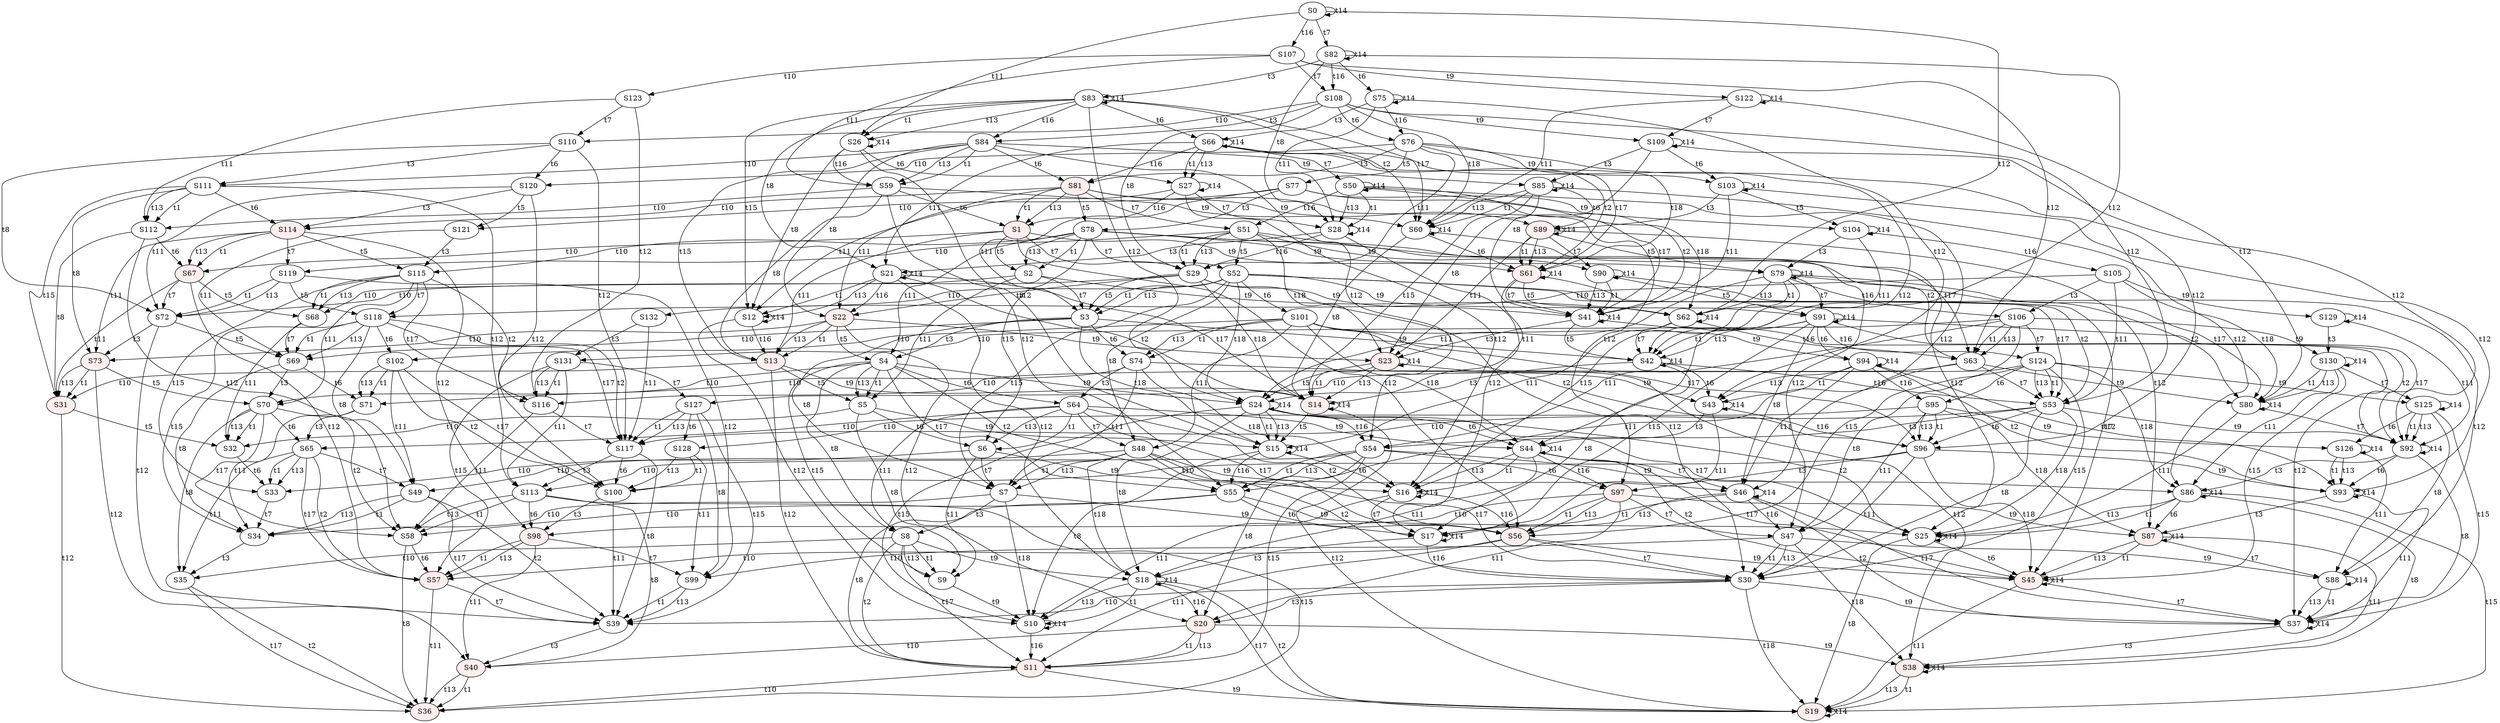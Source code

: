 digraph "SCdebug/6" {
node [fillcolor="#FFFFFF"]; S54 ;
node [fillcolor="#FFFFFF"]; S52 ;
node [fillcolor="#FFFFFF"]; S48 ;
node [fillcolor="#FFFFFF"]; S47 ;
node [style=filled fillcolor="#FFEEEE"]; S20 ;
node [fillcolor="#FFFFFF"]; S4 ;
node [fillcolor="#FFFFFF"]; S8 ;
node [fillcolor="#FFFFFF"]; S124 ;
node [fillcolor="#FFFFFF"]; S46 ;
node [style=filled fillcolor="#FFEEEE"]; S38 ;
node [fillcolor="#FFFFFF"]; S24 ;
node [fillcolor="#FFFFFF"]; S18 ;
node [fillcolor="#FFFFFF"]; S86 ;
node [fillcolor="#FFFFFF"]; S88 ;
node [fillcolor="#FFFFFF"]; S91 ;
node [fillcolor="#FFFFFF"]; S125 ;
node [fillcolor="#FFFFFF"]; S49 ;
node [style=filled fillcolor="#FFEEEE"]; S40 ;
node [fillcolor="#FFFFFF"]; S35 ;
node [fillcolor="#FFFFFF"]; S70 ;
node [fillcolor="#FFFFFF"]; S99 ;
node [fillcolor="#FFFFFF"]; S113 ;
node [fillcolor="#FFFFFF"]; S118 ;
node [fillcolor="#FFFFFF"]; S127 ;
node [style=filled fillcolor="#FFEEEE"]; S1 ;
node [fillcolor="#FFFFFF"]; S76 ;
node [fillcolor="#FFFFFF"]; S107 ;
node [style=filled fillcolor="#FFEEEE"]; S61 ;
node [fillcolor="#FFFFFF"]; S27 ;
node [fillcolor="#FFFFFF"]; S75 ;
node [fillcolor="#FFFFFF"]; S0 ;
node [fillcolor="#FFFFFF"]; S103 ;
node [fillcolor="#FFFFFF"]; S122 ;
node [style=filled fillcolor="#FFEEEE"]; S67 ;
node [fillcolor="#FFFFFF"]; S120 ;
node [fillcolor="#FFFFFF"]; S123 ;
node [fillcolor="#FFFFFF"]; S59 ;
node [fillcolor="#FFFFFF"]; S29 ;
node [style=filled fillcolor="#FFEEEE"]; S13 ;
node [fillcolor="#FFFFFF"]; S108 ;
node [fillcolor="#FFFFFF"]; S60 ;
node [fillcolor="#FFFFFF"]; S41 ;
node [fillcolor="#FFFFFF"]; S28 ;
node [fillcolor="#FFFFFF"]; S26 ;
node [fillcolor="#FFFFFF"]; S12 ;
node [style=filled fillcolor="#FFEEEE"]; S14 ;
node [fillcolor="#FFFFFF"]; S82 ;
node [fillcolor="#FFFFFF"]; S109 ;
node [style=filled fillcolor="#FFEEEE"]; S31 ;
node [fillcolor="#FFFFFF"]; S72 ;
node [fillcolor="#FFFFFF"]; S110 ;
node [fillcolor="#FFFFFF"]; S112 ;
node [style=filled fillcolor="#FFEEEE"]; S81 ;
node [fillcolor="#FFFFFF"]; S66 ;
node [style=filled fillcolor="#FFEEEE"]; S89 ;
node [style=filled fillcolor="#FFEEEE"]; S114 ;
node [fillcolor="#FFFFFF"]; S51 ;
node [style=filled fillcolor="#FFEEEE"]; S22 ;
node [fillcolor="#FFFFFF"]; S84 ;
node [fillcolor="#FFFFFF"]; S50 ;
node [style=filled fillcolor="#FFEEEE"]; S23 ;
node [fillcolor="#FFFFFF"]; S21 ;
node [fillcolor="#FFFFFF"]; S83 ;
node [fillcolor="#FFFFFF"]; S85 ;
node [fillcolor="#FFFFFF"]; S90 ;
node [style=filled fillcolor="#FFEEEE"]; S73 ;
node [fillcolor="#FFFFFF"]; S111 ;
node [fillcolor="#FFFFFF"]; S119 ;
node [fillcolor="#FFFFFF"]; S63 ;
node [style=filled fillcolor="#FFEEEE"]; S56 ;
node [fillcolor="#FFFFFF"]; S2 ;
node [fillcolor="#FFFFFF"]; S6 ;
node [fillcolor="#FFFFFF"]; S74 ;
node [fillcolor="#FFFFFF"]; S77 ;
node [fillcolor="#FFFFFF"]; S96 ;
node [fillcolor="#FFFFFF"]; S105 ;
node [fillcolor="#FFFFFF"]; S62 ;
node [style=filled fillcolor="#FFEEEE"]; S45 ;
node [fillcolor="#FFFFFF"]; S43 ;
node [fillcolor="#FFFFFF"]; S16 ;
node [fillcolor="#FFFFFF"]; S80 ;
node [fillcolor="#FFFFFF"]; S93 ;
node [fillcolor="#FFFFFF"]; S104 ;
node [fillcolor="#FFFFFF"]; S129 ;
node [style=filled fillcolor="#FFEEEE"]; S57 ;
node [fillcolor="#FFFFFF"]; S33 ;
node [fillcolor="#FFFFFF"]; S68 ;
node [fillcolor="#FFFFFF"]; S71 ;
node [fillcolor="#FFFFFF"]; S100 ;
node [fillcolor="#FFFFFF"]; S116 ;
node [fillcolor="#FFFFFF"]; S121 ;
node [fillcolor="#FFFFFF"]; S132 ;
node [fillcolor="#FFFFFF"]; S55 ;
node [fillcolor="#FFFFFF"]; S53 ;
node [fillcolor="#FFFFFF"]; S30 ;
node [fillcolor="#FFFFFF"]; S3 ;
node [fillcolor="#FFFFFF"]; S5 ;
node [fillcolor="#FFFFFF"]; S7 ;
node [fillcolor="#FFFFFF"]; S9 ;
node [style=filled fillcolor="#FFEEEE"]; S11 ;
node [fillcolor="#FFFFFF"]; S42 ;
node [fillcolor="#FFFFFF"]; S37 ;
node [fillcolor="#FFFFFF"]; S25 ;
node [fillcolor="#FFFFFF"]; S10 ;
node [fillcolor="#FFFFFF"]; S15 ;
node [fillcolor="#FFFFFF"]; S17 ;
node [style=filled fillcolor="#FFEEEE"]; S19 ;
node [fillcolor="#FFFFFF"]; S92 ;
node [fillcolor="#FFFFFF"]; S58 ;
node [fillcolor="#FFFFFF"]; S39 ;
node [style=filled fillcolor="#FFEEEE"]; S36 ;
node [fillcolor="#FFFFFF"]; S34 ;
node [fillcolor="#FFFFFF"]; S32 ;
node [fillcolor="#FFFFFF"]; S69 ;
node [fillcolor="#FFFFFF"]; S117 ;
node [fillcolor="#FFFFFF"]; S64 ;
node [fillcolor="#FFFFFF"]; S78 ;
node [fillcolor="#FFFFFF"]; S95 ;
node [style=filled fillcolor="#FFEEEE"]; S97 ;
node [fillcolor="#FFFFFF"]; S101 ;
node [fillcolor="#FFFFFF"]; S106 ;
node [fillcolor="#FFFFFF"]; S44 ;
node [fillcolor="#FFFFFF"]; S79 ;
node [style=filled fillcolor="#FFEEEE"]; S87 ;
node [fillcolor="#FFFFFF"]; S94 ;
node [fillcolor="#FFFFFF"]; S126 ;
node [fillcolor="#FFFFFF"]; S130 ;
node [fillcolor="#FFFFFF"]; S65 ;
node [style=filled fillcolor="#FFEEEE"]; S98 ;
node [fillcolor="#FFFFFF"]; S102 ;
node [fillcolor="#FFFFFF"]; S115 ;
node [fillcolor="#FFFFFF"]; S128 ;
node [fillcolor="#FFFFFF"]; S131 ;
S54 -> S97 [label=t6]
S54 -> S55 [label=t1]
S54 -> S55 [label=t13]
S54 -> S11 [label=t15]
S54 -> S113 [label=t10]
S54 -> S86 [label=t9]
S54 -> S20 [label=t8]
S52 -> S101 [label=t6]
S52 -> S53 [label=t2]
S52 -> S53 [label=t17]
S52 -> S3 [label=t1]
S52 -> S3 [label=t13]
S52 -> S7 [label=t15]
S52 -> S118 [label=t10]
S52 -> S24 [label=t18]
S52 -> S91 [label=t9]
S52 -> S48 [label=t8]
S48 -> S30 [label=t2]
S48 -> S30 [label=t17]
S48 -> S7 [label=t1]
S48 -> S7 [label=t13]
S48 -> S49 [label=t10]
S48 -> S46 [label=t9]
S48 -> S18 [label=t18]
S47 -> S30 [label=t1]
S47 -> S30 [label=t13]
S47 -> S99 [label=t10]
S47 -> S38 [label=t18]
S47 -> S88 [label=t9]
S20 -> S11 [label=t1]
S20 -> S11 [label=t13]
S20 -> S40 [label=t10]
S20 -> S38 [label=t9]
S4 -> S64 [label=t6]
S4 -> S55 [label=t2]
S4 -> S55 [label=t17]
S4 -> S5 [label=t1]
S4 -> S5 [label=t13]
S4 -> S9 [label=t15]
S4 -> S70 [label=t10]
S4 -> S24 [label=t9]
S4 -> S8 [label=t8]
S8 -> S9 [label=t1]
S8 -> S9 [label=t13]
S8 -> S11 [label=t2]
S8 -> S11 [label=t17]
S8 -> S35 [label=t10]
S8 -> S18 [label=t9]
S124 -> S95 [label=t6]
S124 -> S53 [label=t1]
S124 -> S53 [label=t13]
S124 -> S30 [label=t15]
S124 -> S127 [label=t10]
S124 -> S86 [label=t18]
S124 -> S125 [label=t9]
S124 -> S47 [label=t8]
S46 -> S37 [label=t2]
S46 -> S37 [label=t17]
S46 -> S17 [label=t1]
S46 -> S17 [label=t13]
S46 -> S46 [label=t14]
S46 -> S47 [label=t16]
S38 -> S19 [label=t1]
S38 -> S19 [label=t13]
S38 -> S38 [label=t14]
S24 -> S44 [label=t6]
S24 -> S25 [label=t2]
S24 -> S25 [label=t17]
S24 -> S10 [label=t15]
S24 -> S15 [label=t1]
S24 -> S15 [label=t13]
S24 -> S18 [label=t8]
S24 -> S24 [label=t14]
S24 -> S54 [label=t16]
S18 -> S10 [label=t1]
S18 -> S10 [label=t13]
S18 -> S19 [label=t2]
S18 -> S19 [label=t17]
S18 -> S18 [label=t14]
S18 -> S20 [label=t16]
S86 -> S87 [label=t6]
S86 -> S25 [label=t1]
S86 -> S25 [label=t13]
S86 -> S19 [label=t15]
S86 -> S38 [label=t8]
S86 -> S86 [label=t14]
S88 -> S37 [label=t1]
S88 -> S37 [label=t13]
S88 -> S88 [label=t14]
S91 -> S94 [label=t6]
S91 -> S42 [label=t1]
S91 -> S42 [label=t13]
S91 -> S17 [label=t15]
S91 -> S92 [label=t2]
S91 -> S92 [label=t17]
S91 -> S46 [label=t8]
S91 -> S91 [label=t14]
S91 -> S124 [label=t16]
S125 -> S126 [label=t6]
S125 -> S37 [label=t15]
S125 -> S92 [label=t1]
S125 -> S92 [label=t13]
S125 -> S88 [label=t8]
S125 -> S125 [label=t14]
S49 -> S39 [label=t2]
S49 -> S39 [label=t17]
S49 -> S34 [label=t1]
S49 -> S34 [label=t13]
S40 -> S36 [label=t1]
S40 -> S36 [label=t13]
S35 -> S36 [label=t2]
S35 -> S36 [label=t17]
S70 -> S65 [label=t6]
S70 -> S58 [label=t2]
S70 -> S58 [label=t17]
S70 -> S32 [label=t1]
S70 -> S32 [label=t13]
S70 -> S35 [label=t8]
S99 -> S39 [label=t1]
S99 -> S39 [label=t13]
S113 -> S98 [label=t6]
S113 -> S58 [label=t1]
S113 -> S58 [label=t13]
S113 -> S36 [label=t15]
S113 -> S40 [label=t8]
S118 -> S102 [label=t6]
S118 -> S34 [label=t15]
S118 -> S69 [label=t1]
S118 -> S69 [label=t13]
S118 -> S117 [label=t2]
S118 -> S117 [label=t17]
S118 -> S49 [label=t8]
S127 -> S128 [label=t6]
S127 -> S39 [label=t15]
S127 -> S117 [label=t1]
S127 -> S117 [label=t13]
S127 -> S99 [label=t8]
S1 -> S56 [label=t12]
S1 -> S2 [label=t5]
S1 -> S29 [label=t7]
S1 -> S13 [label=t11]
S1 -> S67 [label=t10]
S1 -> S61 [label=t9]
S76 -> S77 [label=t5]
S76 -> S96 [label=t12]
S76 -> S81 [label=t3]
S76 -> S29 [label=t11]
S76 -> S120 [label=t10]
S76 -> S61 [label=t18]
S76 -> S103 [label=t9]
S107 -> S63 [label=t12]
S107 -> S59 [label=t11]
S107 -> S108 [label=t7]
S107 -> S123 [label=t10]
S107 -> S122 [label=t9]
S61 -> S62 [label=t5]
S61 -> S45 [label=t12]
S61 -> S41 [label=t7]
S61 -> S14 [label=t11]
S61 -> S61 [label=t14]
S27 -> S16 [label=t12]
S27 -> S28 [label=t7]
S27 -> S12 [label=t11]
S27 -> S27 [label=t14]
S27 -> S1 [label=t16]
S75 -> S43 [label=t12]
S75 -> S66 [label=t3]
S75 -> S28 [label=t11]
S75 -> S75 [label=t14]
S75 -> S76 [label=t16]
S0 -> S62 [label=t12]
S0 -> S26 [label=t11]
S0 -> S82 [label=t7]
S0 -> S0 [label=t14]
S0 -> S107 [label=t16]
S103 -> S93 [label=t12]
S103 -> S104 [label=t5]
S103 -> S89 [label=t3]
S103 -> S41 [label=t11]
S103 -> S103 [label=t14]
S122 -> S80 [label=t12]
S122 -> S60 [label=t11]
S122 -> S109 [label=t7]
S122 -> S122 [label=t14]
S67 -> S57 [label=t12]
S67 -> S68 [label=t5]
S67 -> S31 [label=t11]
S67 -> S72 [label=t7]
S120 -> S100 [label=t12]
S120 -> S121 [label=t5]
S120 -> S114 [label=t3]
S120 -> S72 [label=t11]
S123 -> S116 [label=t12]
S123 -> S110 [label=t7]
S123 -> S112 [label=t11]
S59 -> S55 [label=t12]
S59 -> S112 [label=t10]
S59 -> S60 [label=t9]
S59 -> S1 [label=t6]
S59 -> S13 [label=t8]
S29 -> S30 [label=t12]
S29 -> S3 [label=t5]
S29 -> S22 [label=t3]
S29 -> S72 [label=t10]
S29 -> S41 [label=t9]
S29 -> S14 [label=t18]
S13 -> S5 [label=t5]
S13 -> S11 [label=t12]
S13 -> S31 [label=t10]
S13 -> S14 [label=t9]
S108 -> S53 [label=t12]
S108 -> S84 [label=t3]
S108 -> S110 [label=t10]
S108 -> S60 [label=t18]
S108 -> S109 [label=t9]
S108 -> S29 [label=t8]
S108 -> S76 [label=t6]
S60 -> S25 [label=t12]
S60 -> S61 [label=t6]
S60 -> S14 [label=t8]
S60 -> S60 [label=t14]
S41 -> S42 [label=t5]
S41 -> S37 [label=t12]
S41 -> S23 [label=t3]
S41 -> S41 [label=t14]
S28 -> S17 [label=t12]
S28 -> S21 [label=t3]
S28 -> S28 [label=t14]
S28 -> S29 [label=t16]
S26 -> S15 [label=t12]
S26 -> S27 [label=t6]
S26 -> S12 [label=t8]
S26 -> S26 [label=t14]
S26 -> S59 [label=t16]
S12 -> S10 [label=t12]
S12 -> S12 [label=t14]
S12 -> S13 [label=t16]
S14 -> S15 [label=t5]
S14 -> S19 [label=t12]
S14 -> S14 [label=t14]
S82 -> S42 [label=t12]
S82 -> S83 [label=t3]
S82 -> S28 [label=t8]
S82 -> S75 [label=t6]
S82 -> S82 [label=t14]
S82 -> S108 [label=t16]
S109 -> S92 [label=t12]
S109 -> S85 [label=t3]
S109 -> S41 [label=t8]
S109 -> S103 [label=t6]
S109 -> S109 [label=t14]
S31 -> S36 [label=t12]
S31 -> S32 [label=t5]
S72 -> S39 [label=t12]
S72 -> S69 [label=t5]
S72 -> S73 [label=t3]
S110 -> S117 [label=t12]
S110 -> S111 [label=t3]
S110 -> S72 [label=t8]
S110 -> S120 [label=t6]
S112 -> S58 [label=t12]
S112 -> S31 [label=t8]
S112 -> S67 [label=t6]
S81 -> S78 [label=t5]
S81 -> S97 [label=t12]
S81 -> S51 [label=t7]
S81 -> S22 [label=t11]
S81 -> S114 [label=t10]
S81 -> S89 [label=t9]
S81 -> S1 [label=t1]
S81 -> S1 [label=t13]
S66 -> S44 [label=t12]
S66 -> S50 [label=t7]
S66 -> S21 [label=t11]
S66 -> S27 [label=t1]
S66 -> S61 [label=t2]
S66 -> S27 [label=t13]
S66 -> S61 [label=t17]
S66 -> S66 [label=t14]
S66 -> S81 [label=t16]
S89 -> S79 [label=t5]
S89 -> S87 [label=t12]
S89 -> S23 [label=t11]
S89 -> S90 [label=t7]
S89 -> S61 [label=t1]
S89 -> S61 [label=t13]
S89 -> S89 [label=t14]
S114 -> S98 [label=t12]
S114 -> S115 [label=t5]
S114 -> S73 [label=t11]
S114 -> S119 [label=t7]
S114 -> S67 [label=t1]
S114 -> S67 [label=t13]
S51 -> S119 [label=t10]
S51 -> S23 [label=t18]
S51 -> S90 [label=t9]
S51 -> S29 [label=t1]
S51 -> S29 [label=t13]
S51 -> S52 [label=t5]
S51 -> S47 [label=t12]
S22 -> S73 [label=t10]
S22 -> S23 [label=t9]
S22 -> S13 [label=t1]
S22 -> S13 [label=t13]
S22 -> S4 [label=t5]
S22 -> S20 [label=t12]
S84 -> S111 [label=t10]
S84 -> S85 [label=t9]
S84 -> S22 [label=t8]
S84 -> S59 [label=t1]
S84 -> S59 [label=t13]
S84 -> S13 [label=t15]
S84 -> S54 [label=t12]
S84 -> S81 [label=t6]
S50 -> S28 [label=t1]
S50 -> S41 [label=t2]
S50 -> S28 [label=t13]
S50 -> S41 [label=t17]
S50 -> S46 [label=t12]
S50 -> S50 [label=t14]
S50 -> S51 [label=t16]
S23 -> S14 [label=t1]
S23 -> S14 [label=t13]
S23 -> S24 [label=t5]
S23 -> S38 [label=t12]
S23 -> S23 [label=t14]
S21 -> S12 [label=t1]
S21 -> S14 [label=t2]
S21 -> S12 [label=t13]
S21 -> S14 [label=t17]
S21 -> S18 [label=t12]
S21 -> S21 [label=t14]
S21 -> S22 [label=t16]
S83 -> S21 [label=t8]
S83 -> S26 [label=t1]
S83 -> S60 [label=t2]
S83 -> S26 [label=t13]
S83 -> S12 [label=t15]
S83 -> S60 [label=t17]
S83 -> S24 [label=t12]
S83 -> S66 [label=t6]
S83 -> S83 [label=t14]
S83 -> S84 [label=t16]
S85 -> S23 [label=t8]
S85 -> S60 [label=t1]
S85 -> S60 [label=t13]
S85 -> S14 [label=t15]
S85 -> S86 [label=t12]
S85 -> S89 [label=t6]
S85 -> S85 [label=t14]
S90 -> S41 [label=t1]
S90 -> S41 [label=t13]
S90 -> S91 [label=t5]
S90 -> S88 [label=t12]
S90 -> S90 [label=t14]
S73 -> S31 [label=t1]
S73 -> S31 [label=t13]
S73 -> S70 [label=t5]
S73 -> S40 [label=t12]
S111 -> S73 [label=t8]
S111 -> S112 [label=t1]
S111 -> S112 [label=t13]
S111 -> S31 [label=t15]
S111 -> S113 [label=t12]
S111 -> S114 [label=t6]
S119 -> S72 [label=t1]
S119 -> S72 [label=t13]
S119 -> S118 [label=t5]
S119 -> S99 [label=t12]
S63 -> S55 [label=t11]
S63 -> S53 [label=t7]
S63 -> S116 [label=t10]
S63 -> S80 [label=t9]
S56 -> S30 [label=t7]
S56 -> S11 [label=t11]
S56 -> S57 [label=t10]
S56 -> S45 [label=t9]
S2 -> S3 [label=t7]
S2 -> S5 [label=t11]
S2 -> S68 [label=t10]
S2 -> S62 [label=t9]
S6 -> S7 [label=t7]
S6 -> S9 [label=t11]
S6 -> S33 [label=t10]
S6 -> S16 [label=t9]
S74 -> S64 [label=t3]
S74 -> S7 [label=t11]
S74 -> S71 [label=t10]
S74 -> S43 [label=t9]
S74 -> S16 [label=t18]
S77 -> S78 [label=t3]
S77 -> S3 [label=t11]
S77 -> S121 [label=t10]
S77 -> S62 [label=t18]
S77 -> S104 [label=t9]
S96 -> S97 [label=t3]
S96 -> S30 [label=t11]
S96 -> S100 [label=t10]
S96 -> S45 [label=t18]
S96 -> S93 [label=t9]
S105 -> S106 [label=t3]
S105 -> S53 [label=t11]
S105 -> S132 [label=t10]
S105 -> S80 [label=t18]
S105 -> S129 [label=t9]
S62 -> S42 [label=t7]
S62 -> S15 [label=t11]
S62 -> S62 [label=t14]
S62 -> S63 [label=t16]
S45 -> S37 [label=t7]
S45 -> S19 [label=t11]
S45 -> S45 [label=t14]
S43 -> S44 [label=t3]
S43 -> S17 [label=t11]
S43 -> S43 [label=t14]
S43 -> S96 [label=t16]
S16 -> S10 [label=t11]
S16 -> S17 [label=t7]
S16 -> S16 [label=t14]
S16 -> S56 [label=t16]
S80 -> S25 [label=t11]
S80 -> S92 [label=t7]
S80 -> S80 [label=t14]
S93 -> S87 [label=t3]
S93 -> S37 [label=t11]
S93 -> S93 [label=t14]
S104 -> S79 [label=t3]
S104 -> S42 [label=t11]
S104 -> S104 [label=t14]
S104 -> S105 [label=t16]
S129 -> S130 [label=t3]
S129 -> S92 [label=t11]
S129 -> S129 [label=t14]
S57 -> S39 [label=t7]
S57 -> S36 [label=t11]
S33 -> S34 [label=t7]
S68 -> S32 [label=t11]
S68 -> S69 [label=t7]
S71 -> S65 [label=t3]
S71 -> S34 [label=t11]
S100 -> S98 [label=t3]
S100 -> S39 [label=t11]
S116 -> S58 [label=t11]
S116 -> S117 [label=t7]
S121 -> S115 [label=t3]
S121 -> S69 [label=t11]
S132 -> S131 [label=t3]
S132 -> S117 [label=t11]
S55 -> S58 [label=t10]
S55 -> S25 [label=t9]
S55 -> S56 [label=t6]
S55 -> S11 [label=t8]
S53 -> S117 [label=t10]
S53 -> S25 [label=t18]
S53 -> S92 [label=t9]
S53 -> S54 [label=t3]
S53 -> S96 [label=t6]
S53 -> S30 [label=t8]
S30 -> S39 [label=t10]
S30 -> S37 [label=t9]
S30 -> S19 [label=t18]
S30 -> S20 [label=t3]
S3 -> S69 [label=t10]
S3 -> S42 [label=t9]
S3 -> S15 [label=t18]
S3 -> S4 [label=t3]
S3 -> S74 [label=t6]
S3 -> S7 [label=t8]
S5 -> S32 [label=t10]
S5 -> S15 [label=t9]
S5 -> S6 [label=t6]
S5 -> S9 [label=t8]
S7 -> S34 [label=t10]
S7 -> S10 [label=t18]
S7 -> S17 [label=t9]
S7 -> S8 [label=t3]
S9 -> S10 [label=t9]
S11 -> S36 [label=t10]
S11 -> S19 [label=t9]
S42 -> S24 [label=t3]
S42 -> S43 [label=t6]
S42 -> S17 [label=t8]
S42 -> S42 [label=t14]
S42 -> S53 [label=t16]
S37 -> S38 [label=t3]
S37 -> S37 [label=t14]
S25 -> S45 [label=t6]
S25 -> S19 [label=t8]
S25 -> S25 [label=t14]
S10 -> S10 [label=t14]
S10 -> S11 [label=t16]
S15 -> S10 [label=t8]
S15 -> S16 [label=t6]
S15 -> S15 [label=t14]
S15 -> S55 [label=t16]
S17 -> S18 [label=t3]
S17 -> S17 [label=t14]
S17 -> S30 [label=t16]
S19 -> S19 [label=t14]
S92 -> S37 [label=t8]
S92 -> S86 [label=t3]
S92 -> S93 [label=t6]
S92 -> S92 [label=t14]
S58 -> S57 [label=t6]
S58 -> S36 [label=t8]
S39 -> S40 [label=t3]
S34 -> S35 [label=t3]
S32 -> S33 [label=t6]
S69 -> S34 [label=t8]
S69 -> S70 [label=t3]
S69 -> S71 [label=t6]
S117 -> S39 [label=t8]
S117 -> S113 [label=t3]
S117 -> S100 [label=t6]
S64 -> S65 [label=t10]
S64 -> S44 [label=t9]
S64 -> S6 [label=t1]
S64 -> S56 [label=t2]
S64 -> S6 [label=t13]
S64 -> S56 [label=t17]
S64 -> S48 [label=t7]
S64 -> S8 [label=t11]
S78 -> S115 [label=t10]
S78 -> S79 [label=t9]
S78 -> S2 [label=t1]
S78 -> S63 [label=t2]
S78 -> S2 [label=t13]
S78 -> S6 [label=t15]
S78 -> S63 [label=t17]
S78 -> S52 [label=t7]
S78 -> S4 [label=t11]
S95 -> S128 [label=t10]
S95 -> S87 [label=t18]
S95 -> S126 [label=t9]
S95 -> S96 [label=t1]
S95 -> S96 [label=t13]
S95 -> S47 [label=t11]
S97 -> S98 [label=t10]
S97 -> S87 [label=t9]
S97 -> S56 [label=t1]
S97 -> S56 [label=t13]
S97 -> S47 [label=t7]
S97 -> S20 [label=t11]
S101 -> S102 [label=t10]
S101 -> S44 [label=t18]
S101 -> S94 [label=t9]
S101 -> S74 [label=t1]
S101 -> S96 [label=t2]
S101 -> S74 [label=t13]
S101 -> S96 [label=t17]
S101 -> S48 [label=t11]
S106 -> S131 [label=t10]
S106 -> S130 [label=t9]
S106 -> S63 [label=t1]
S106 -> S63 [label=t13]
S106 -> S56 [label=t15]
S106 -> S124 [label=t7]
S106 -> S54 [label=t11]
S44 -> S16 [label=t1]
S44 -> S45 [label=t2]
S44 -> S16 [label=t13]
S44 -> S45 [label=t17]
S44 -> S46 [label=t7]
S44 -> S18 [label=t11]
S44 -> S44 [label=t14]
S44 -> S97 [label=t16]
S79 -> S62 [label=t1]
S79 -> S80 [label=t2]
S79 -> S62 [label=t13]
S79 -> S16 [label=t15]
S79 -> S80 [label=t17]
S79 -> S91 [label=t7]
S79 -> S24 [label=t11]
S79 -> S79 [label=t14]
S79 -> S106 [label=t16]
S87 -> S45 [label=t1]
S87 -> S45 [label=t13]
S87 -> S88 [label=t7]
S87 -> S38 [label=t11]
S87 -> S87 [label=t14]
S94 -> S43 [label=t1]
S94 -> S93 [label=t2]
S94 -> S43 [label=t13]
S94 -> S93 [label=t17]
S94 -> S46 [label=t11]
S94 -> S94 [label=t14]
S94 -> S95 [label=t16]
S126 -> S93 [label=t1]
S126 -> S93 [label=t13]
S126 -> S88 [label=t11]
S126 -> S126 [label=t14]
S130 -> S80 [label=t1]
S130 -> S80 [label=t13]
S130 -> S45 [label=t15]
S130 -> S125 [label=t7]
S130 -> S86 [label=t11]
S130 -> S130 [label=t14]
S65 -> S33 [label=t1]
S65 -> S57 [label=t2]
S65 -> S33 [label=t13]
S65 -> S57 [label=t17]
S65 -> S49 [label=t7]
S65 -> S35 [label=t11]
S98 -> S57 [label=t1]
S98 -> S57 [label=t13]
S98 -> S99 [label=t7]
S98 -> S40 [label=t11]
S102 -> S71 [label=t1]
S102 -> S100 [label=t2]
S102 -> S71 [label=t13]
S102 -> S100 [label=t17]
S102 -> S49 [label=t11]
S115 -> S68 [label=t1]
S115 -> S116 [label=t2]
S115 -> S68 [label=t13]
S115 -> S33 [label=t15]
S115 -> S116 [label=t17]
S115 -> S118 [label=t7]
S115 -> S70 [label=t11]
S128 -> S100 [label=t1]
S128 -> S100 [label=t13]
S128 -> S99 [label=t11]
S131 -> S116 [label=t1]
S131 -> S116 [label=t13]
S131 -> S57 [label=t15]
S131 -> S127 [label=t7]
S131 -> S113 [label=t11]
}